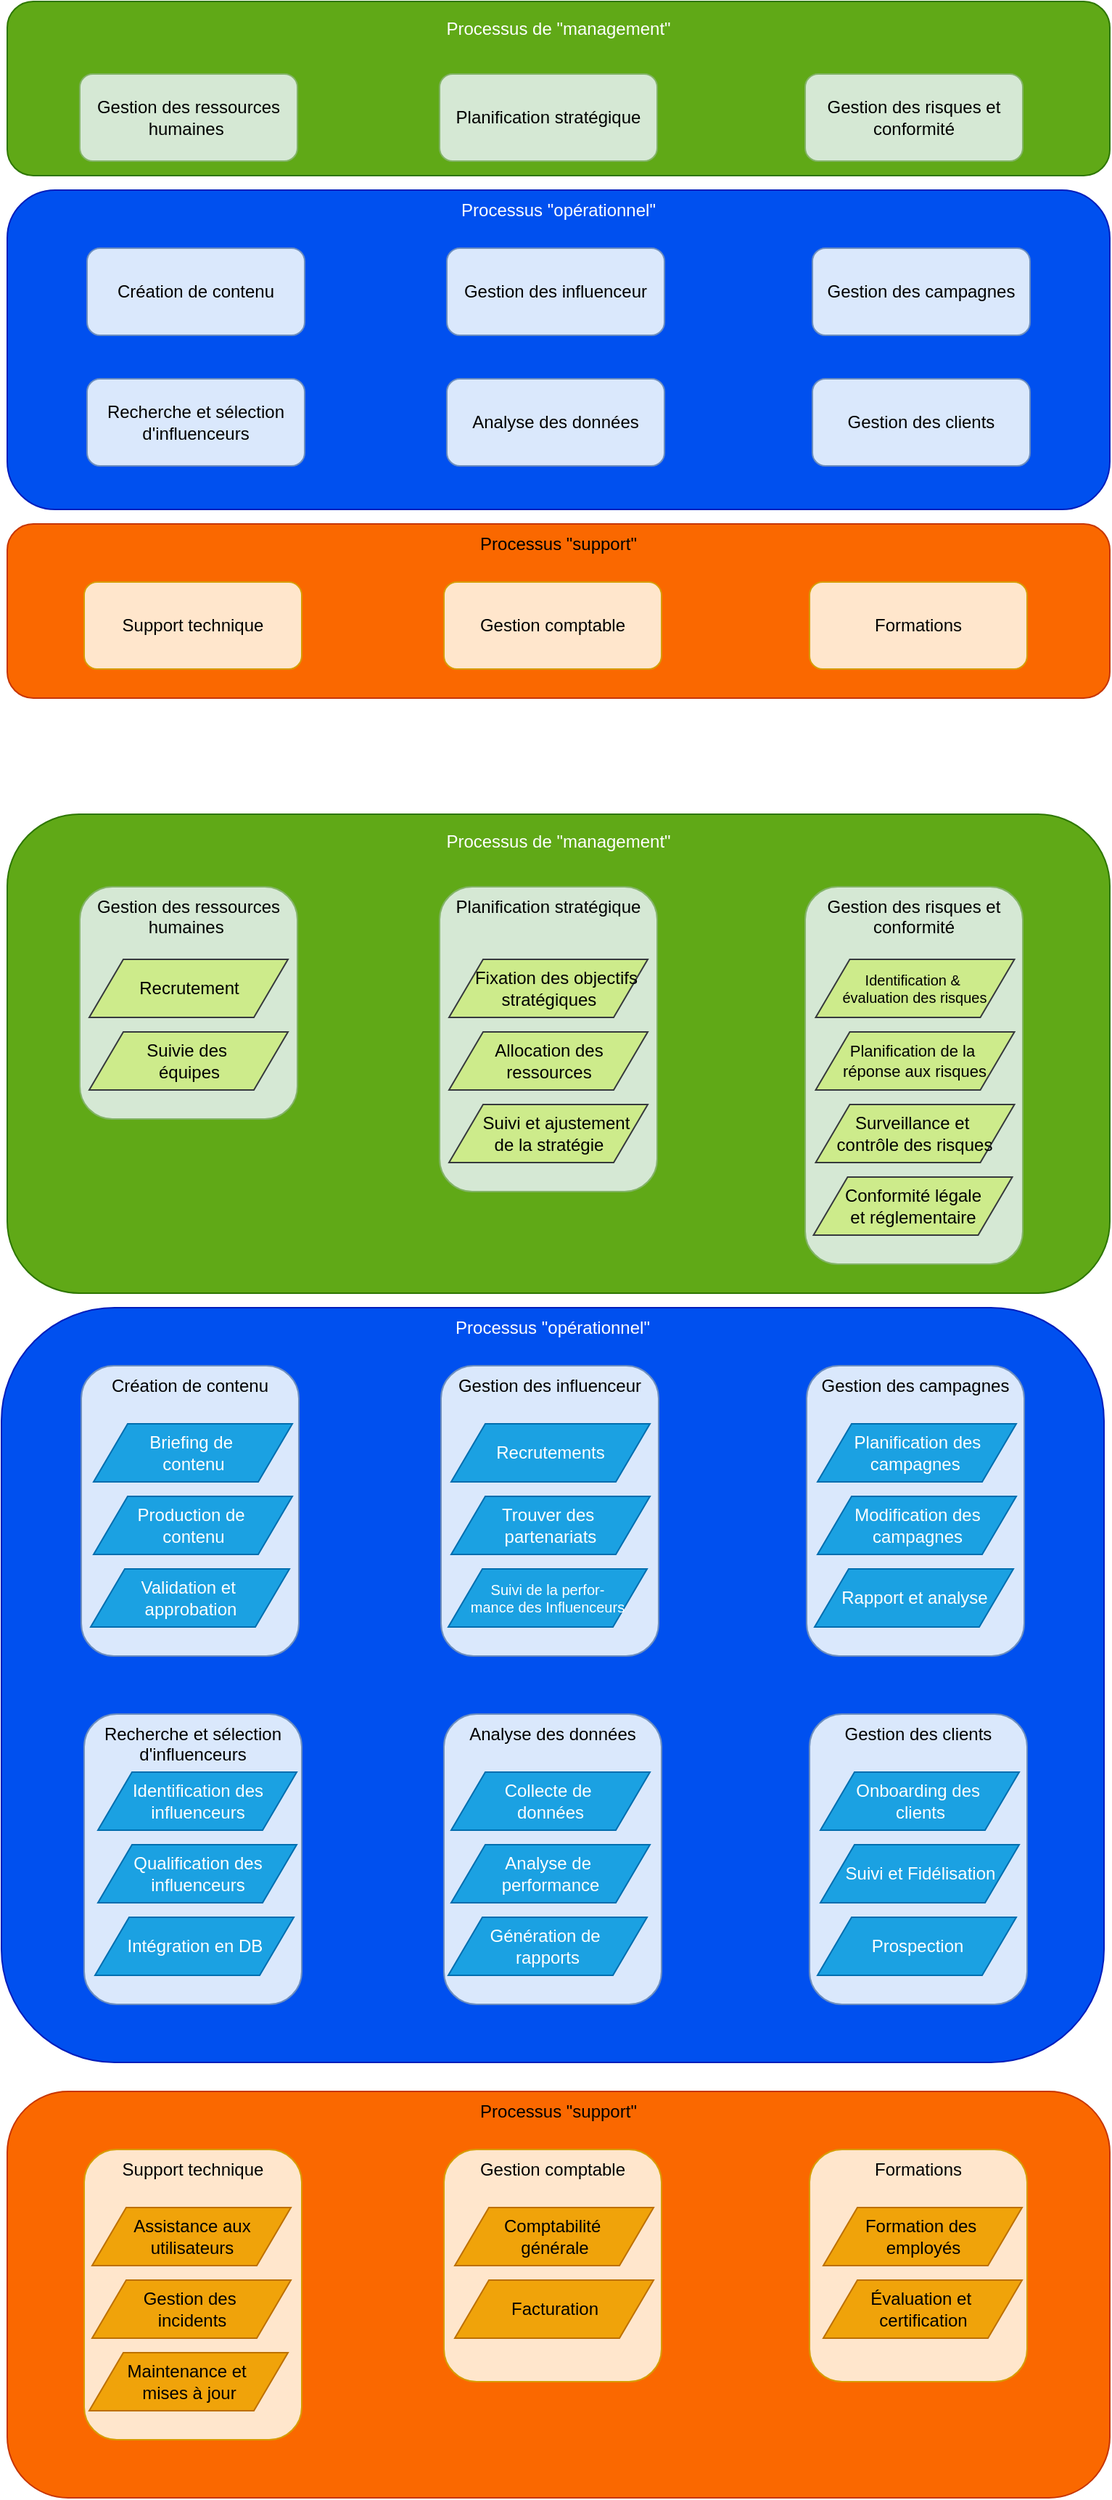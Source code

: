 <mxfile version="24.6.4" type="github">
  <diagram name="Page-1" id="iGI9gvBIAFvF1aFVwaXv">
    <mxGraphModel dx="934" dy="525" grid="1" gridSize="10" guides="1" tooltips="1" connect="1" arrows="1" fold="1" page="1" pageScale="1" pageWidth="827" pageHeight="1169" math="0" shadow="0">
      <root>
        <mxCell id="0" />
        <mxCell id="1" parent="0" />
        <mxCell id="q8BLech53V7XYQDHPa9J-1" value="&lt;p style=&quot;line-height: 0%;&quot;&gt;Processus de &quot;management&quot;&lt;/p&gt;" style="rounded=1;whiteSpace=wrap;html=1;fillColor=#60a917;fontColor=#ffffff;strokeColor=#2D7600;verticalAlign=top;horizontal=1;" vertex="1" parent="1">
          <mxGeometry x="40" width="760" height="120" as="geometry" />
        </mxCell>
        <mxCell id="q8BLech53V7XYQDHPa9J-2" value="Processus &quot;support&quot;" style="rounded=1;whiteSpace=wrap;html=1;fillColor=#fa6800;fontColor=#000000;strokeColor=#C73500;verticalAlign=top;" vertex="1" parent="1">
          <mxGeometry x="40" y="360" width="760" height="120" as="geometry" />
        </mxCell>
        <mxCell id="q8BLech53V7XYQDHPa9J-3" value="Processus &quot;opérationnel&quot;" style="rounded=1;whiteSpace=wrap;html=1;fillColor=#0050ef;fontColor=#ffffff;strokeColor=#001DBC;verticalAlign=top;" vertex="1" parent="1">
          <mxGeometry x="40" y="130" width="760" height="220" as="geometry" />
        </mxCell>
        <mxCell id="q8BLech53V7XYQDHPa9J-4" value="Gestion des ressources humaines&amp;nbsp;" style="rounded=1;whiteSpace=wrap;html=1;fillColor=#d5e8d4;strokeColor=#82b366;" vertex="1" parent="1">
          <mxGeometry x="90" y="50" width="150" height="60" as="geometry" />
        </mxCell>
        <mxCell id="q8BLech53V7XYQDHPa9J-5" value="Planification stratégique" style="rounded=1;whiteSpace=wrap;html=1;fillColor=#d5e8d4;strokeColor=#82b366;" vertex="1" parent="1">
          <mxGeometry x="338" y="50" width="150" height="60" as="geometry" />
        </mxCell>
        <mxCell id="q8BLech53V7XYQDHPa9J-6" value="Gestion des risques et conformité" style="rounded=1;whiteSpace=wrap;html=1;fillColor=#d5e8d4;strokeColor=#82b366;" vertex="1" parent="1">
          <mxGeometry x="590" y="50" width="150" height="60" as="geometry" />
        </mxCell>
        <mxCell id="q8BLech53V7XYQDHPa9J-8" value="Création de contenu" style="rounded=1;whiteSpace=wrap;html=1;fillColor=#dae8fc;strokeColor=#6c8ebf;" vertex="1" parent="1">
          <mxGeometry x="95" y="170" width="150" height="60" as="geometry" />
        </mxCell>
        <mxCell id="q8BLech53V7XYQDHPa9J-9" value="Gestion des influenceur" style="rounded=1;whiteSpace=wrap;html=1;fillColor=#dae8fc;strokeColor=#6c8ebf;" vertex="1" parent="1">
          <mxGeometry x="343" y="170" width="150" height="60" as="geometry" />
        </mxCell>
        <mxCell id="q8BLech53V7XYQDHPa9J-10" value="Gestion des campagnes" style="rounded=1;whiteSpace=wrap;html=1;fillColor=#dae8fc;strokeColor=#6c8ebf;" vertex="1" parent="1">
          <mxGeometry x="595" y="170" width="150" height="60" as="geometry" />
        </mxCell>
        <mxCell id="q8BLech53V7XYQDHPa9J-11" value="Recherche et sélection d&#39;influenceurs" style="rounded=1;whiteSpace=wrap;html=1;fillColor=#dae8fc;strokeColor=#6c8ebf;" vertex="1" parent="1">
          <mxGeometry x="95" y="260" width="150" height="60" as="geometry" />
        </mxCell>
        <mxCell id="q8BLech53V7XYQDHPa9J-12" value="Analyse des données" style="rounded=1;whiteSpace=wrap;html=1;fillColor=#dae8fc;strokeColor=#6c8ebf;" vertex="1" parent="1">
          <mxGeometry x="343" y="260" width="150" height="60" as="geometry" />
        </mxCell>
        <mxCell id="q8BLech53V7XYQDHPa9J-13" value="Gestion des clients" style="rounded=1;whiteSpace=wrap;html=1;fillColor=#dae8fc;strokeColor=#6c8ebf;" vertex="1" parent="1">
          <mxGeometry x="595" y="260" width="150" height="60" as="geometry" />
        </mxCell>
        <mxCell id="q8BLech53V7XYQDHPa9J-14" value="Support technique" style="rounded=1;whiteSpace=wrap;html=1;fillColor=#ffe6cc;strokeColor=#d79b00;" vertex="1" parent="1">
          <mxGeometry x="93" y="400" width="150" height="60" as="geometry" />
        </mxCell>
        <mxCell id="q8BLech53V7XYQDHPa9J-15" value="Gestion comptable" style="rounded=1;whiteSpace=wrap;html=1;fillColor=#ffe6cc;strokeColor=#d79b00;" vertex="1" parent="1">
          <mxGeometry x="341" y="400" width="150" height="60" as="geometry" />
        </mxCell>
        <mxCell id="q8BLech53V7XYQDHPa9J-16" value="Formations" style="rounded=1;whiteSpace=wrap;html=1;fillColor=#ffe6cc;strokeColor=#d79b00;" vertex="1" parent="1">
          <mxGeometry x="593" y="400" width="150" height="60" as="geometry" />
        </mxCell>
        <mxCell id="q8BLech53V7XYQDHPa9J-17" value="&lt;p style=&quot;line-height: 0%;&quot;&gt;Processus de &quot;management&quot;&lt;/p&gt;" style="rounded=1;whiteSpace=wrap;html=1;fillColor=#60a917;fontColor=#ffffff;strokeColor=#2D7600;verticalAlign=top;horizontal=1;" vertex="1" parent="1">
          <mxGeometry x="40" y="560" width="760" height="330" as="geometry" />
        </mxCell>
        <mxCell id="q8BLech53V7XYQDHPa9J-18" value="Gestion des ressources humaines&amp;nbsp;" style="rounded=1;whiteSpace=wrap;html=1;fillColor=#d5e8d4;strokeColor=#82b366;verticalAlign=top;" vertex="1" parent="1">
          <mxGeometry x="90" y="610" width="150" height="160" as="geometry" />
        </mxCell>
        <mxCell id="q8BLech53V7XYQDHPa9J-19" value="Planification stratégique" style="rounded=1;whiteSpace=wrap;html=1;fillColor=#d5e8d4;strokeColor=#82b366;verticalAlign=top;" vertex="1" parent="1">
          <mxGeometry x="338" y="610" width="150" height="210" as="geometry" />
        </mxCell>
        <mxCell id="q8BLech53V7XYQDHPa9J-20" value="Gestion des risques et conformité" style="rounded=1;whiteSpace=wrap;html=1;fillColor=#d5e8d4;strokeColor=#82b366;verticalAlign=top;" vertex="1" parent="1">
          <mxGeometry x="590" y="610" width="150" height="260" as="geometry" />
        </mxCell>
        <mxCell id="q8BLech53V7XYQDHPa9J-21" value="Recrutement" style="shape=parallelogram;perimeter=parallelogramPerimeter;whiteSpace=wrap;html=1;fixedSize=1;size=23.5;fillColor=#cdeb8b;strokeColor=#36393d;" vertex="1" parent="1">
          <mxGeometry x="96.5" y="660" width="137" height="40" as="geometry" />
        </mxCell>
        <mxCell id="q8BLech53V7XYQDHPa9J-22" value="Suivie des&amp;nbsp;&lt;div&gt;équipes&lt;/div&gt;" style="shape=parallelogram;perimeter=parallelogramPerimeter;whiteSpace=wrap;html=1;fixedSize=1;size=23.5;fillColor=#cdeb8b;strokeColor=#36393d;" vertex="1" parent="1">
          <mxGeometry x="96.5" y="710" width="137" height="40" as="geometry" />
        </mxCell>
        <mxCell id="q8BLech53V7XYQDHPa9J-25" value="&amp;nbsp; &amp;nbsp;Fixation des o&lt;span style=&quot;background-color: initial;&quot;&gt;bjectifs&lt;/span&gt;&lt;div&gt;&lt;span style=&quot;background-color: initial;&quot;&gt;stratégiques&lt;/span&gt;&lt;/div&gt;" style="shape=parallelogram;perimeter=parallelogramPerimeter;whiteSpace=wrap;html=1;fixedSize=1;size=23.5;fillColor=#cdeb8b;strokeColor=#36393d;" vertex="1" parent="1">
          <mxGeometry x="344.5" y="660" width="137" height="40" as="geometry" />
        </mxCell>
        <mxCell id="q8BLech53V7XYQDHPa9J-26" value="Allocation des ressources" style="shape=parallelogram;perimeter=parallelogramPerimeter;whiteSpace=wrap;html=1;fixedSize=1;size=23.5;fillColor=#cdeb8b;strokeColor=#36393d;" vertex="1" parent="1">
          <mxGeometry x="344.5" y="710" width="137" height="40" as="geometry" />
        </mxCell>
        <mxCell id="q8BLech53V7XYQDHPa9J-27" value="&lt;div&gt;&amp;nbsp; &amp;nbsp;Suivi et ajustement&lt;/div&gt;&lt;div&gt;de la stratégie&lt;/div&gt;" style="shape=parallelogram;perimeter=parallelogramPerimeter;whiteSpace=wrap;html=1;fixedSize=1;size=23.5;fillColor=#cdeb8b;strokeColor=#36393d;" vertex="1" parent="1">
          <mxGeometry x="344.5" y="760" width="137" height="40" as="geometry" />
        </mxCell>
        <mxCell id="q8BLech53V7XYQDHPa9J-28" value="Identification &amp;amp;&amp;nbsp;&lt;div&gt;évaluation&lt;span style=&quot;background-color: initial;&quot;&gt;&amp;nbsp;des risques&lt;/span&gt;&lt;/div&gt;" style="shape=parallelogram;perimeter=parallelogramPerimeter;whiteSpace=wrap;html=1;fixedSize=1;size=23.5;fillColor=#cdeb8b;strokeColor=#36393d;fontSize=10;" vertex="1" parent="1">
          <mxGeometry x="597.25" y="660" width="137" height="40" as="geometry" />
        </mxCell>
        <mxCell id="q8BLech53V7XYQDHPa9J-29" value="Planification de la&amp;nbsp;&lt;div&gt;réponse aux risques&lt;/div&gt;" style="shape=parallelogram;perimeter=parallelogramPerimeter;whiteSpace=wrap;html=1;fixedSize=1;size=23.5;fillColor=#cdeb8b;strokeColor=#36393d;fontSize=11;" vertex="1" parent="1">
          <mxGeometry x="597.25" y="710" width="137" height="40" as="geometry" />
        </mxCell>
        <mxCell id="q8BLech53V7XYQDHPa9J-30" value="Surveillance et&amp;nbsp;&lt;div&gt;contrôle des risques&lt;/div&gt;" style="shape=parallelogram;perimeter=parallelogramPerimeter;whiteSpace=wrap;html=1;fixedSize=1;size=23.5;fillColor=#cdeb8b;strokeColor=#36393d;" vertex="1" parent="1">
          <mxGeometry x="597.25" y="760" width="137" height="40" as="geometry" />
        </mxCell>
        <mxCell id="q8BLech53V7XYQDHPa9J-31" value="Conformité légale&lt;div&gt;et réglementaire&lt;br&gt;&lt;/div&gt;" style="shape=parallelogram;perimeter=parallelogramPerimeter;whiteSpace=wrap;html=1;fixedSize=1;size=23.5;fillColor=#cdeb8b;strokeColor=#36393d;" vertex="1" parent="1">
          <mxGeometry x="595.75" y="810" width="137" height="40" as="geometry" />
        </mxCell>
        <mxCell id="q8BLech53V7XYQDHPa9J-32" value="Processus &quot;opérationnel&quot;" style="rounded=1;whiteSpace=wrap;html=1;fillColor=#0050ef;fontColor=#ffffff;strokeColor=#001DBC;verticalAlign=top;" vertex="1" parent="1">
          <mxGeometry x="36" y="900" width="760" height="520" as="geometry" />
        </mxCell>
        <mxCell id="q8BLech53V7XYQDHPa9J-33" value="Création de contenu" style="rounded=1;whiteSpace=wrap;html=1;fillColor=#dae8fc;strokeColor=#6c8ebf;verticalAlign=top;" vertex="1" parent="1">
          <mxGeometry x="91" y="940" width="150" height="200" as="geometry" />
        </mxCell>
        <mxCell id="q8BLech53V7XYQDHPa9J-34" value="Gestion des influenceur" style="rounded=1;whiteSpace=wrap;html=1;fillColor=#dae8fc;strokeColor=#6c8ebf;verticalAlign=top;" vertex="1" parent="1">
          <mxGeometry x="339" y="940" width="150" height="200" as="geometry" />
        </mxCell>
        <mxCell id="q8BLech53V7XYQDHPa9J-35" value="Gestion des campagnes" style="rounded=1;whiteSpace=wrap;html=1;fillColor=#dae8fc;strokeColor=#6c8ebf;verticalAlign=top;" vertex="1" parent="1">
          <mxGeometry x="591" y="940" width="150" height="200" as="geometry" />
        </mxCell>
        <mxCell id="q8BLech53V7XYQDHPa9J-36" value="Recherche et sélection d&#39;influenceurs" style="rounded=1;whiteSpace=wrap;html=1;fillColor=#dae8fc;strokeColor=#6c8ebf;verticalAlign=top;" vertex="1" parent="1">
          <mxGeometry x="93" y="1180" width="150" height="200" as="geometry" />
        </mxCell>
        <mxCell id="q8BLech53V7XYQDHPa9J-37" value="Analyse des données" style="rounded=1;whiteSpace=wrap;html=1;fillColor=#dae8fc;strokeColor=#6c8ebf;verticalAlign=top;" vertex="1" parent="1">
          <mxGeometry x="341" y="1180" width="150" height="200" as="geometry" />
        </mxCell>
        <mxCell id="q8BLech53V7XYQDHPa9J-38" value="Gestion des clients" style="rounded=1;whiteSpace=wrap;html=1;fillColor=#dae8fc;strokeColor=#6c8ebf;verticalAlign=top;" vertex="1" parent="1">
          <mxGeometry x="593" y="1180" width="150" height="200" as="geometry" />
        </mxCell>
        <mxCell id="q8BLech53V7XYQDHPa9J-39" value="Briefing de&amp;nbsp;&lt;div&gt;contenu&lt;/div&gt;" style="shape=parallelogram;perimeter=parallelogramPerimeter;whiteSpace=wrap;html=1;fixedSize=1;size=23.5;fillColor=#1ba1e2;strokeColor=#006EAF;fontColor=#ffffff;" vertex="1" parent="1">
          <mxGeometry x="99.5" y="980" width="137" height="40" as="geometry" />
        </mxCell>
        <mxCell id="q8BLech53V7XYQDHPa9J-40" value="Production de&amp;nbsp;&lt;div&gt;contenu&lt;br&gt;&lt;/div&gt;" style="shape=parallelogram;perimeter=parallelogramPerimeter;whiteSpace=wrap;html=1;fixedSize=1;size=23.5;fillColor=#1ba1e2;strokeColor=#006EAF;fontColor=#ffffff;" vertex="1" parent="1">
          <mxGeometry x="99.5" y="1030" width="137" height="40" as="geometry" />
        </mxCell>
        <mxCell id="q8BLech53V7XYQDHPa9J-41" value="Validation et&amp;nbsp;&lt;div&gt;approbation&lt;br&gt;&lt;/div&gt;" style="shape=parallelogram;perimeter=parallelogramPerimeter;whiteSpace=wrap;html=1;fixedSize=1;size=23.5;fillColor=#1ba1e2;strokeColor=#006EAF;fontColor=#ffffff;" vertex="1" parent="1">
          <mxGeometry x="97.5" y="1080" width="137" height="40" as="geometry" />
        </mxCell>
        <mxCell id="q8BLech53V7XYQDHPa9J-42" style="edgeStyle=orthogonalEdgeStyle;rounded=0;orthogonalLoop=1;jettySize=auto;html=1;exitX=0.5;exitY=1;exitDx=0;exitDy=0;" edge="1" parent="1" source="q8BLech53V7XYQDHPa9J-33" target="q8BLech53V7XYQDHPa9J-33">
          <mxGeometry relative="1" as="geometry" />
        </mxCell>
        <mxCell id="q8BLech53V7XYQDHPa9J-43" value="Recrutements" style="shape=parallelogram;perimeter=parallelogramPerimeter;whiteSpace=wrap;html=1;fixedSize=1;size=23.5;fillColor=#1ba1e2;strokeColor=#006EAF;fontColor=#ffffff;" vertex="1" parent="1">
          <mxGeometry x="346" y="980" width="137" height="40" as="geometry" />
        </mxCell>
        <mxCell id="q8BLech53V7XYQDHPa9J-44" value="&lt;div&gt;Trouver des&amp;nbsp;&lt;/div&gt;&lt;div&gt;partenariats&lt;/div&gt;" style="shape=parallelogram;perimeter=parallelogramPerimeter;whiteSpace=wrap;html=1;fixedSize=1;size=23.5;fillColor=#1ba1e2;strokeColor=#006EAF;fontColor=#ffffff;" vertex="1" parent="1">
          <mxGeometry x="346" y="1030" width="137" height="40" as="geometry" />
        </mxCell>
        <mxCell id="q8BLech53V7XYQDHPa9J-45" value="&lt;div style=&quot;font-size: 10px;&quot;&gt;Suivi de la&amp;nbsp;&lt;span style=&quot;background-color: initial; font-size: 10px;&quot;&gt;perfor-&lt;/span&gt;&lt;/div&gt;&lt;div style=&quot;font-size: 10px;&quot;&gt;&lt;span style=&quot;background-color: initial; font-size: 10px;&quot;&gt;mance des Influenceurs&lt;/span&gt;&lt;/div&gt;" style="shape=parallelogram;perimeter=parallelogramPerimeter;whiteSpace=wrap;html=1;fixedSize=1;size=23.5;fillColor=#1ba1e2;strokeColor=#006EAF;fontColor=#ffffff;fontSize=10;" vertex="1" parent="1">
          <mxGeometry x="344" y="1080" width="137" height="40" as="geometry" />
        </mxCell>
        <mxCell id="q8BLech53V7XYQDHPa9J-46" value="Planification des campagnes&amp;nbsp;" style="shape=parallelogram;perimeter=parallelogramPerimeter;whiteSpace=wrap;html=1;fixedSize=1;size=23.5;fillColor=#1ba1e2;strokeColor=#006EAF;fontColor=#ffffff;" vertex="1" parent="1">
          <mxGeometry x="598.5" y="980" width="137" height="40" as="geometry" />
        </mxCell>
        <mxCell id="q8BLech53V7XYQDHPa9J-47" value="&lt;div&gt;Modification des campagnes&lt;/div&gt;" style="shape=parallelogram;perimeter=parallelogramPerimeter;whiteSpace=wrap;html=1;fixedSize=1;size=23.5;fillColor=#1ba1e2;strokeColor=#006EAF;fontColor=#ffffff;" vertex="1" parent="1">
          <mxGeometry x="598.5" y="1030" width="137" height="40" as="geometry" />
        </mxCell>
        <mxCell id="q8BLech53V7XYQDHPa9J-48" value="&lt;div&gt;Rapport et analyse&lt;br&gt;&lt;/div&gt;" style="shape=parallelogram;perimeter=parallelogramPerimeter;whiteSpace=wrap;html=1;fixedSize=1;size=23.5;fillColor=#1ba1e2;strokeColor=#006EAF;fontColor=#ffffff;" vertex="1" parent="1">
          <mxGeometry x="596.5" y="1080" width="137" height="40" as="geometry" />
        </mxCell>
        <mxCell id="q8BLech53V7XYQDHPa9J-49" value="Identification des influenceurs" style="shape=parallelogram;perimeter=parallelogramPerimeter;whiteSpace=wrap;html=1;fixedSize=1;size=23.5;fillColor=#1ba1e2;strokeColor=#006EAF;fontColor=#ffffff;" vertex="1" parent="1">
          <mxGeometry x="102.5" y="1220" width="137" height="40" as="geometry" />
        </mxCell>
        <mxCell id="q8BLech53V7XYQDHPa9J-50" value="&lt;div&gt;Qualification des influenceurs&lt;br&gt;&lt;/div&gt;" style="shape=parallelogram;perimeter=parallelogramPerimeter;whiteSpace=wrap;html=1;fixedSize=1;size=23.5;fillColor=#1ba1e2;strokeColor=#006EAF;fontColor=#ffffff;" vertex="1" parent="1">
          <mxGeometry x="102.5" y="1270" width="137" height="40" as="geometry" />
        </mxCell>
        <mxCell id="q8BLech53V7XYQDHPa9J-51" value="&lt;div&gt;Intégration en DB&lt;/div&gt;" style="shape=parallelogram;perimeter=parallelogramPerimeter;whiteSpace=wrap;html=1;fixedSize=1;size=23.5;fillColor=#1ba1e2;strokeColor=#006EAF;fontColor=#ffffff;" vertex="1" parent="1">
          <mxGeometry x="100.5" y="1320" width="137" height="40" as="geometry" />
        </mxCell>
        <mxCell id="q8BLech53V7XYQDHPa9J-52" value="Collecte de&amp;nbsp;&lt;div&gt;données&lt;br&gt;&lt;/div&gt;" style="shape=parallelogram;perimeter=parallelogramPerimeter;whiteSpace=wrap;html=1;fixedSize=1;size=23.5;fillColor=#1ba1e2;strokeColor=#006EAF;fontColor=#ffffff;" vertex="1" parent="1">
          <mxGeometry x="346" y="1220" width="137" height="40" as="geometry" />
        </mxCell>
        <mxCell id="q8BLech53V7XYQDHPa9J-53" value="&lt;div&gt;Analyse de&amp;nbsp;&lt;/div&gt;&lt;div&gt;performance&lt;br&gt;&lt;/div&gt;" style="shape=parallelogram;perimeter=parallelogramPerimeter;whiteSpace=wrap;html=1;fixedSize=1;size=23.5;fillColor=#1ba1e2;strokeColor=#006EAF;fontColor=#ffffff;" vertex="1" parent="1">
          <mxGeometry x="346" y="1270" width="137" height="40" as="geometry" />
        </mxCell>
        <mxCell id="q8BLech53V7XYQDHPa9J-54" value="&lt;div&gt;Génération de&amp;nbsp;&lt;/div&gt;&lt;div&gt;rapports&lt;br&gt;&lt;/div&gt;" style="shape=parallelogram;perimeter=parallelogramPerimeter;whiteSpace=wrap;html=1;fixedSize=1;size=23.5;fillColor=#1ba1e2;strokeColor=#006EAF;fontColor=#ffffff;" vertex="1" parent="1">
          <mxGeometry x="344" y="1320" width="137" height="40" as="geometry" />
        </mxCell>
        <mxCell id="q8BLech53V7XYQDHPa9J-55" value="Onboarding des&amp;nbsp;&lt;div&gt;clients&lt;br&gt;&lt;/div&gt;" style="shape=parallelogram;perimeter=parallelogramPerimeter;whiteSpace=wrap;html=1;fixedSize=1;size=23.5;fillColor=#1ba1e2;strokeColor=#006EAF;fontColor=#ffffff;" vertex="1" parent="1">
          <mxGeometry x="600.5" y="1220" width="137" height="40" as="geometry" />
        </mxCell>
        <mxCell id="q8BLech53V7XYQDHPa9J-56" value="&lt;div&gt;Suivi et Fidélisation&lt;br&gt;&lt;/div&gt;" style="shape=parallelogram;perimeter=parallelogramPerimeter;whiteSpace=wrap;html=1;fixedSize=1;size=23.5;fillColor=#1ba1e2;strokeColor=#006EAF;fontColor=#ffffff;" vertex="1" parent="1">
          <mxGeometry x="600.5" y="1270" width="137" height="40" as="geometry" />
        </mxCell>
        <mxCell id="q8BLech53V7XYQDHPa9J-57" value="&lt;div&gt;Prospection&lt;/div&gt;" style="shape=parallelogram;perimeter=parallelogramPerimeter;whiteSpace=wrap;html=1;fixedSize=1;size=23.5;fillColor=#1ba1e2;strokeColor=#006EAF;fontColor=#ffffff;" vertex="1" parent="1">
          <mxGeometry x="598.5" y="1320" width="137" height="40" as="geometry" />
        </mxCell>
        <mxCell id="q8BLech53V7XYQDHPa9J-58" value="Processus &quot;support&quot;" style="rounded=1;whiteSpace=wrap;html=1;fillColor=#fa6800;fontColor=#000000;strokeColor=#C73500;verticalAlign=top;" vertex="1" parent="1">
          <mxGeometry x="40" y="1440" width="760" height="280" as="geometry" />
        </mxCell>
        <mxCell id="q8BLech53V7XYQDHPa9J-59" value="Support technique" style="rounded=1;whiteSpace=wrap;html=1;fillColor=#ffe6cc;strokeColor=#d79b00;verticalAlign=top;" vertex="1" parent="1">
          <mxGeometry x="93" y="1480" width="150" height="200" as="geometry" />
        </mxCell>
        <mxCell id="q8BLech53V7XYQDHPa9J-60" value="Gestion comptable" style="rounded=1;whiteSpace=wrap;html=1;fillColor=#ffe6cc;strokeColor=#d79b00;verticalAlign=top;" vertex="1" parent="1">
          <mxGeometry x="341" y="1480" width="150" height="160" as="geometry" />
        </mxCell>
        <mxCell id="q8BLech53V7XYQDHPa9J-61" value="Formations" style="rounded=1;whiteSpace=wrap;html=1;fillColor=#ffe6cc;strokeColor=#d79b00;verticalAlign=top;" vertex="1" parent="1">
          <mxGeometry x="593" y="1480" width="150" height="160" as="geometry" />
        </mxCell>
        <mxCell id="q8BLech53V7XYQDHPa9J-62" value="Assistance aux utilisateurs" style="shape=parallelogram;perimeter=parallelogramPerimeter;whiteSpace=wrap;html=1;fixedSize=1;size=23.5;fillColor=#f0a30a;strokeColor=#BD7000;fontColor=#000000;" vertex="1" parent="1">
          <mxGeometry x="98.5" y="1520" width="137" height="40" as="geometry" />
        </mxCell>
        <mxCell id="q8BLech53V7XYQDHPa9J-63" value="&lt;div&gt;Gestion des&amp;nbsp;&lt;/div&gt;&lt;div&gt;incidents&lt;br&gt;&lt;/div&gt;" style="shape=parallelogram;perimeter=parallelogramPerimeter;whiteSpace=wrap;html=1;fixedSize=1;size=23.5;fillColor=#f0a30a;strokeColor=#BD7000;fontColor=#000000;" vertex="1" parent="1">
          <mxGeometry x="98.5" y="1570" width="137" height="40" as="geometry" />
        </mxCell>
        <mxCell id="q8BLech53V7XYQDHPa9J-64" value="&lt;div&gt;Maintenance et&amp;nbsp;&lt;/div&gt;&lt;div&gt;mises à jour&lt;/div&gt;" style="shape=parallelogram;perimeter=parallelogramPerimeter;whiteSpace=wrap;html=1;fixedSize=1;size=23.5;fillColor=#f0a30a;strokeColor=#BD7000;fontColor=#000000;" vertex="1" parent="1">
          <mxGeometry x="96.5" y="1620" width="137" height="40" as="geometry" />
        </mxCell>
        <mxCell id="q8BLech53V7XYQDHPa9J-65" value="Comptabilité&amp;nbsp;&lt;div&gt;générale&lt;/div&gt;" style="shape=parallelogram;perimeter=parallelogramPerimeter;whiteSpace=wrap;html=1;fixedSize=1;size=23.5;fillColor=#f0a30a;strokeColor=#BD7000;fontColor=#000000;" vertex="1" parent="1">
          <mxGeometry x="348.5" y="1520" width="137" height="40" as="geometry" />
        </mxCell>
        <mxCell id="q8BLech53V7XYQDHPa9J-66" value="&lt;div&gt;&lt;span style=&quot;background-color: initial;&quot;&gt;Facturation&lt;/span&gt;&lt;br&gt;&lt;/div&gt;" style="shape=parallelogram;perimeter=parallelogramPerimeter;whiteSpace=wrap;html=1;fixedSize=1;size=23.5;fillColor=#f0a30a;strokeColor=#BD7000;fontColor=#000000;" vertex="1" parent="1">
          <mxGeometry x="348.5" y="1570" width="137" height="40" as="geometry" />
        </mxCell>
        <mxCell id="q8BLech53V7XYQDHPa9J-68" value="Formation des&amp;nbsp;&lt;div&gt;employés&lt;/div&gt;" style="shape=parallelogram;perimeter=parallelogramPerimeter;whiteSpace=wrap;html=1;fixedSize=1;size=23.5;fillColor=#f0a30a;strokeColor=#BD7000;fontColor=#000000;" vertex="1" parent="1">
          <mxGeometry x="602.5" y="1520" width="137" height="40" as="geometry" />
        </mxCell>
        <mxCell id="q8BLech53V7XYQDHPa9J-69" value="Évaluation et&amp;nbsp;&lt;div&gt;certification&lt;/div&gt;" style="shape=parallelogram;perimeter=parallelogramPerimeter;whiteSpace=wrap;html=1;fixedSize=1;size=23.5;fillColor=#f0a30a;strokeColor=#BD7000;fontColor=#000000;" vertex="1" parent="1">
          <mxGeometry x="602.5" y="1570" width="137" height="40" as="geometry" />
        </mxCell>
      </root>
    </mxGraphModel>
  </diagram>
</mxfile>
